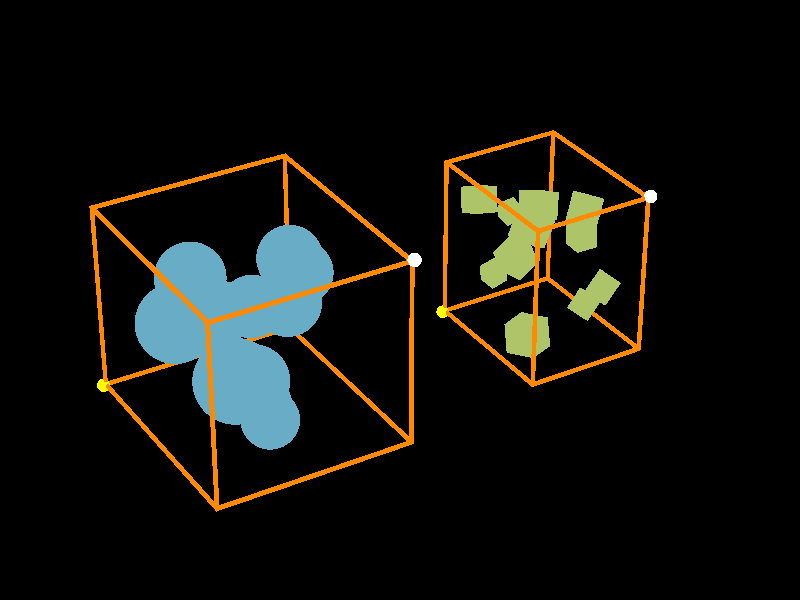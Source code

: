 // This work is licensed under the Creative Commons Attribution 3.0 Unported License.
// To view a copy of this license, visit http://creativecommons.org/licenses/by/3.0/
// or send a letter to Creative Commons, 444 Castro Street, Suite 900, Mountain View,
// California, 94041, USA.

// Persistence of Vision Raytracer Scene Description File
// File: bounding.pov
// Author: Fabien Mosen
// Description:
// This file demonstrates the "min_extent" and "max_extent" functions.
//
// -w320 -h240
// -w800 -h600 +a0.3
//
//*******************************************

#version 3.6;
global_settings {assumed_gamma 1.0}

#include "colors.inc"

camera { location <100,70,-60> 
         right     x*image_width/image_height
         angle 20 // direction z*4 
         look_at <0,0,0>
       }
light_source {<400,500,-300> White*2}

#declare r1=seed(0);

//defining and placing the objects groups
#declare Group1 =
blob {
  threshold .6
  #declare I=0;
  #while (I < 1)
    sphere {<-5+rand(r1)*10,-5+rand(r1)*10,-5+rand(r1)*10>,2+rand(r1)*1,5}
    #declare I=I+.1;
  #end
  pigment {SteelBlue}
  finish {phong .7}
  translate z*-10
}

#declare Group2 =
union {
  #declare I=0;
  #while (I < 1)
    box {-1,1 rotate rand(r1)*360
              scale .5+rand(r1)*.5
              translate <-5+rand(r1)*10,-5+rand(r1)*10,-5+rand(r1)*10>
    }
    #declare I=I+.1;
  #end
  pigment {MediumForestGreen}
  translate z*+10
}

object {Group1}
object {Group2}

//a macro to make a box perimeter
#macro BarBox (StartPoint,EndPoint,Thick)
  #local SmallCorner=<min(StartPoint.x,EndPoint.x),min(StartPoint.y,EndPoint.y),min(StartPoint.z,EndPoint.z)>;
  #local BigCorner=<max(StartPoint.x,EndPoint.x),max(StartPoint.y,EndPoint.y),max(StartPoint.z,EndPoint.z)>;
  #local Amplitude=BigCorner-SmallCorner;
  union {
    box {<0,0,0>,<Amplitude.x,Thick,Thick>}
    box {<0,Amplitude.y,0>,<Amplitude.x,Amplitude.y-Thick,Thick>}
    box {<0,0,Amplitude.z>,<Amplitude.x,Thick,Amplitude.z-Thick>}
    box {<0,Amplitude.y,Amplitude.z>,<Amplitude.x,Amplitude.y-Thick,Amplitude.z-Thick>}
  
    box {<0,0,0>,<Thick,Amplitude.y,Thick> translate 0}
    box {<0,0,0>,<Thick,Amplitude.y,Thick> translate <Amplitude.x-Thick,0,0>}
    box {<0,0,0>,<Thick,Amplitude.y,Thick> translate <0,0,Amplitude.z-Thick>}
    box {<0,0,0>,<Thick,Amplitude.y,Thick> translate <Amplitude.x-Thick,0,Amplitude.z-Thick>}
  
    box {0,<Thick,Thick,Amplitude.z>}
    box {0,<Thick,Thick,Amplitude.z> translate <Amplitude.x-Thick,Amplitude.y-Thick,0>}
    box {0,<Thick,Thick,Amplitude.z> translate <0,Amplitude.y-Thick,0>}
    box {0,<Thick,Thick,Amplitude.z> translate <Amplitude.x-Thick,0,0>}
  
    translate SmallCorner
  }
#end

//a macro that uses the bounding info to display the bounding box of an object
#macro ShowBounds (Obj,Col1,Col2,Col3,Thk)
 #local Corner1 = min_extent (Obj);
 #local Corner2 = max_extent (Obj);
 object {BarBox (Corner1,Corner2,Thk) pigment {Col3}}
 sphere {Corner1,Thk*2 pigment {Col1}}
 sphere {Corner2,Thk*2 pigment {Col2}}
#end

//creating the visible bounding limits
ShowBounds (Group1,Yellow,White,OrangeRed,.2)
ShowBounds (Group2,Yellow,White,OrangeRed,.2)
